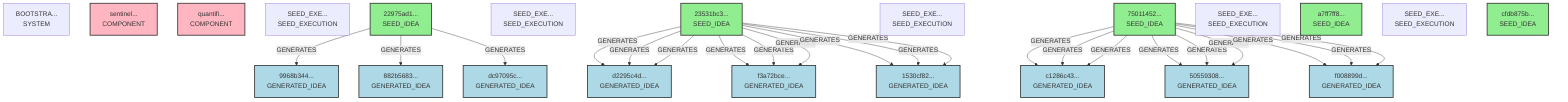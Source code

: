 graph TD
    BOOTSTRAP[BOOTSTRA...<br/>SYSTEM]
    sentinel_instance_01[sentinel...<br/>COMPONENT]:::component
    quantifier_agent_primary[quantifi...<br/>COMPONENT]:::component
    SEED_EXEC_test_iter1[SEED_EXE...<br/>SEED_EXECUTION]
    22975ad1_26d8_4b6a_afa6_608a32aa3c1d[22975ad1...<br/>SEED_IDEA]:::seed
    9968b344_4264_4511_b532_304188f91bd0[9968b344...<br/>GENERATED_IDEA]:::idea
    882b5683_7cb6_4752_9748_5acd820fcc8f[882b5683...<br/>GENERATED_IDEA]:::idea
    dc97095c_a19a_4b09_8497_fa1409e1ac60[dc97095c...<br/>GENERATED_IDEA]:::idea
    SEED_EXEC_test_iter2[SEED_EXE...<br/>SEED_EXECUTION]
    23531bc3_70fd_4d2d_9cdb_f05e61be6d66[23531bc3...<br/>SEED_IDEA]:::seed
    SEED_EXEC_test_iter3[SEED_EXE...<br/>SEED_EXECUTION]
    75011452_087c_4129_ab95_4e338cd975ae[75011452...<br/>SEED_IDEA]:::seed
    d2295c4d_8fc0_4fa9_bc86_7bd6f0e60371[d2295c4d...<br/>GENERATED_IDEA]:::idea
    f3a72bce_775f_4d04_a0f3_a917736fd433[f3a72bce...<br/>GENERATED_IDEA]:::idea
    1530cf82_e51a_484f_837b_ed8cec1535f0[1530cf82...<br/>GENERATED_IDEA]:::idea
    c1286c43_3005_4e06_8731_bc2755a125c7[c1286c43...<br/>GENERATED_IDEA]:::idea
    50559308_0b60_42bf_8d59_76724b480d55[50559308...<br/>GENERATED_IDEA]:::idea
    f008899d_0ec4_4229_8a6d_93abbcf2e350[f008899d...<br/>GENERATED_IDEA]:::idea
    SEED_EXEC_test_iter4[SEED_EXE...<br/>SEED_EXECUTION]
    a7ff7ff8_fb6b_4da1_acad_c7c3a7ad97a3[a7ff7ff8...<br/>SEED_IDEA]:::seed
    SEED_EXEC_test_iter5[SEED_EXE...<br/>SEED_EXECUTION]
    cfdb875b_4b90_48e7_a9cc_4b341ad23099[cfdb875b...<br/>SEED_IDEA]:::seed
    22975ad1_26d8_4b6a_afa6_608a32aa3c1d -->|GENERATES| 9968b344_4264_4511_b532_304188f91bd0
    22975ad1_26d8_4b6a_afa6_608a32aa3c1d -->|GENERATES| 882b5683_7cb6_4752_9748_5acd820fcc8f
    22975ad1_26d8_4b6a_afa6_608a32aa3c1d -->|GENERATES| dc97095c_a19a_4b09_8497_fa1409e1ac60
    23531bc3_70fd_4d2d_9cdb_f05e61be6d66 -->|GENERATES| d2295c4d_8fc0_4fa9_bc86_7bd6f0e60371
    23531bc3_70fd_4d2d_9cdb_f05e61be6d66 -->|GENERATES| d2295c4d_8fc0_4fa9_bc86_7bd6f0e60371
    23531bc3_70fd_4d2d_9cdb_f05e61be6d66 -->|GENERATES| d2295c4d_8fc0_4fa9_bc86_7bd6f0e60371
    23531bc3_70fd_4d2d_9cdb_f05e61be6d66 -->|GENERATES| f3a72bce_775f_4d04_a0f3_a917736fd433
    23531bc3_70fd_4d2d_9cdb_f05e61be6d66 -->|GENERATES| f3a72bce_775f_4d04_a0f3_a917736fd433
    23531bc3_70fd_4d2d_9cdb_f05e61be6d66 -->|GENERATES| f3a72bce_775f_4d04_a0f3_a917736fd433
    23531bc3_70fd_4d2d_9cdb_f05e61be6d66 -->|GENERATES| 1530cf82_e51a_484f_837b_ed8cec1535f0
    23531bc3_70fd_4d2d_9cdb_f05e61be6d66 -->|GENERATES| 1530cf82_e51a_484f_837b_ed8cec1535f0
    23531bc3_70fd_4d2d_9cdb_f05e61be6d66 -->|GENERATES| 1530cf82_e51a_484f_837b_ed8cec1535f0
    75011452_087c_4129_ab95_4e338cd975ae -->|GENERATES| c1286c43_3005_4e06_8731_bc2755a125c7
    75011452_087c_4129_ab95_4e338cd975ae -->|GENERATES| c1286c43_3005_4e06_8731_bc2755a125c7
    75011452_087c_4129_ab95_4e338cd975ae -->|GENERATES| c1286c43_3005_4e06_8731_bc2755a125c7
    75011452_087c_4129_ab95_4e338cd975ae -->|GENERATES| 50559308_0b60_42bf_8d59_76724b480d55
    75011452_087c_4129_ab95_4e338cd975ae -->|GENERATES| 50559308_0b60_42bf_8d59_76724b480d55
    75011452_087c_4129_ab95_4e338cd975ae -->|GENERATES| 50559308_0b60_42bf_8d59_76724b480d55
    75011452_087c_4129_ab95_4e338cd975ae -->|GENERATES| f008899d_0ec4_4229_8a6d_93abbcf2e350
    75011452_087c_4129_ab95_4e338cd975ae -->|GENERATES| f008899d_0ec4_4229_8a6d_93abbcf2e350
    75011452_087c_4129_ab95_4e338cd975ae -->|GENERATES| f008899d_0ec4_4229_8a6d_93abbcf2e350

    classDef seed fill:#90EE90,stroke:#333,stroke-width:2px;
    classDef idea fill:#ADD8E6,stroke:#333,stroke-width:2px;
    classDef proto fill:#FFA500,stroke:#333,stroke-width:2px;
    classDef component fill:#FFB6C1,stroke:#333,stroke-width:2px;